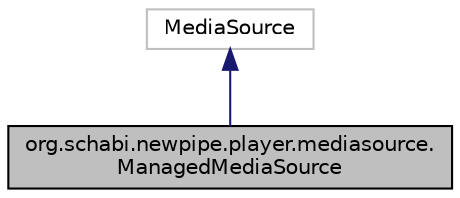 digraph "org.schabi.newpipe.player.mediasource.ManagedMediaSource"
{
 // LATEX_PDF_SIZE
  edge [fontname="Helvetica",fontsize="10",labelfontname="Helvetica",labelfontsize="10"];
  node [fontname="Helvetica",fontsize="10",shape=record];
  Node5 [label="org.schabi.newpipe.player.mediasource.\lManagedMediaSource",height=0.2,width=0.4,color="black", fillcolor="grey75", style="filled", fontcolor="black",tooltip=" "];
  Node6 -> Node5 [dir="back",color="midnightblue",fontsize="10",style="solid",fontname="Helvetica"];
  Node6 [label="MediaSource",height=0.2,width=0.4,color="grey75", fillcolor="white", style="filled",tooltip=" "];
}
